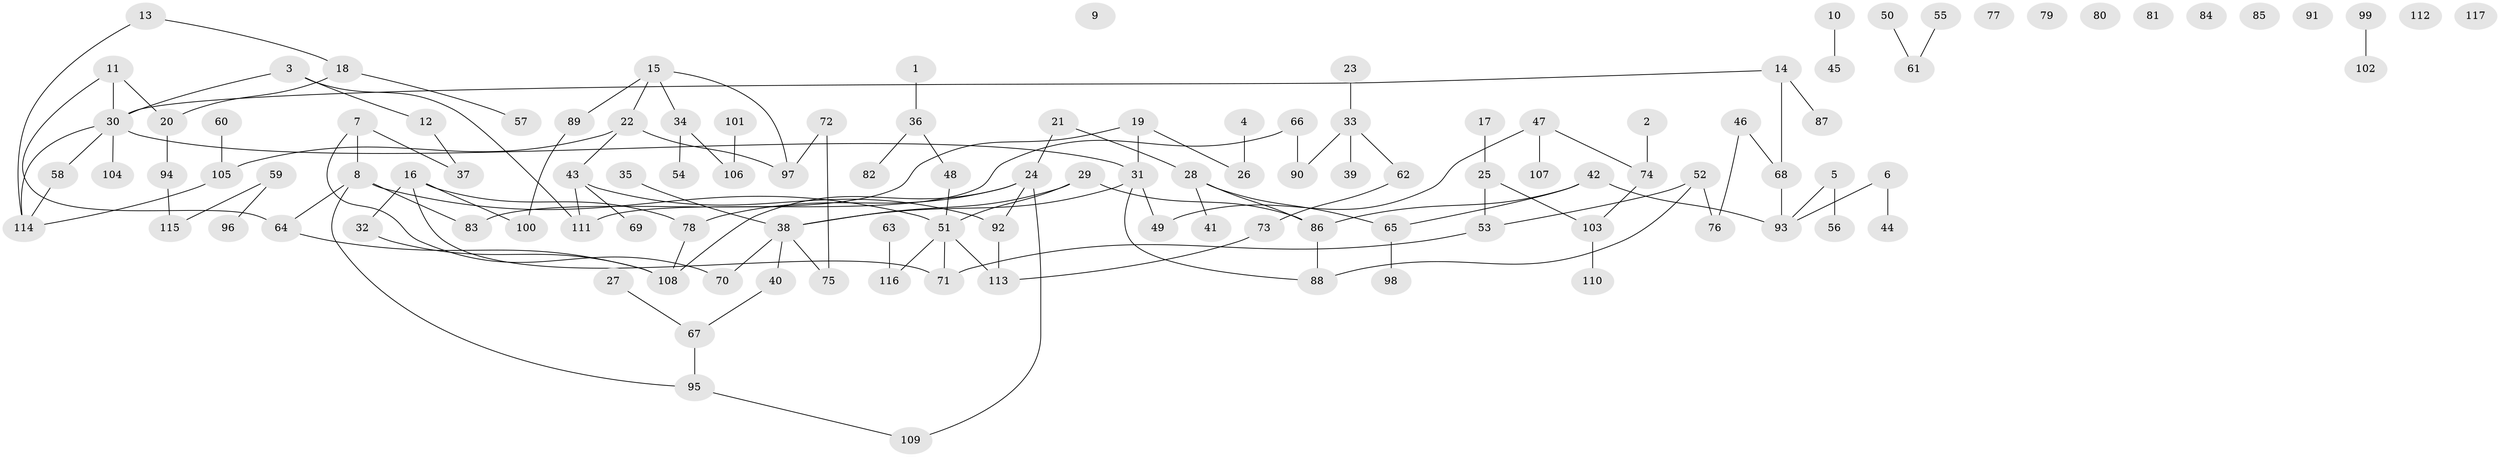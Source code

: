 // Generated by graph-tools (version 1.1) at 2025/49/03/09/25 03:49:11]
// undirected, 117 vertices, 128 edges
graph export_dot {
graph [start="1"]
  node [color=gray90,style=filled];
  1;
  2;
  3;
  4;
  5;
  6;
  7;
  8;
  9;
  10;
  11;
  12;
  13;
  14;
  15;
  16;
  17;
  18;
  19;
  20;
  21;
  22;
  23;
  24;
  25;
  26;
  27;
  28;
  29;
  30;
  31;
  32;
  33;
  34;
  35;
  36;
  37;
  38;
  39;
  40;
  41;
  42;
  43;
  44;
  45;
  46;
  47;
  48;
  49;
  50;
  51;
  52;
  53;
  54;
  55;
  56;
  57;
  58;
  59;
  60;
  61;
  62;
  63;
  64;
  65;
  66;
  67;
  68;
  69;
  70;
  71;
  72;
  73;
  74;
  75;
  76;
  77;
  78;
  79;
  80;
  81;
  82;
  83;
  84;
  85;
  86;
  87;
  88;
  89;
  90;
  91;
  92;
  93;
  94;
  95;
  96;
  97;
  98;
  99;
  100;
  101;
  102;
  103;
  104;
  105;
  106;
  107;
  108;
  109;
  110;
  111;
  112;
  113;
  114;
  115;
  116;
  117;
  1 -- 36;
  2 -- 74;
  3 -- 12;
  3 -- 30;
  3 -- 111;
  4 -- 26;
  5 -- 56;
  5 -- 93;
  6 -- 44;
  6 -- 93;
  7 -- 8;
  7 -- 37;
  7 -- 70;
  8 -- 51;
  8 -- 64;
  8 -- 83;
  8 -- 95;
  10 -- 45;
  11 -- 20;
  11 -- 30;
  11 -- 64;
  12 -- 37;
  13 -- 18;
  13 -- 114;
  14 -- 30;
  14 -- 68;
  14 -- 87;
  15 -- 22;
  15 -- 34;
  15 -- 89;
  15 -- 97;
  16 -- 32;
  16 -- 71;
  16 -- 78;
  16 -- 100;
  17 -- 25;
  18 -- 20;
  18 -- 57;
  19 -- 26;
  19 -- 31;
  19 -- 83;
  20 -- 94;
  21 -- 24;
  21 -- 28;
  22 -- 43;
  22 -- 97;
  22 -- 105;
  23 -- 33;
  24 -- 78;
  24 -- 92;
  24 -- 108;
  24 -- 109;
  25 -- 53;
  25 -- 103;
  27 -- 67;
  28 -- 41;
  28 -- 65;
  28 -- 86;
  29 -- 38;
  29 -- 51;
  29 -- 86;
  30 -- 31;
  30 -- 58;
  30 -- 104;
  30 -- 114;
  31 -- 38;
  31 -- 49;
  31 -- 88;
  32 -- 108;
  33 -- 39;
  33 -- 62;
  33 -- 90;
  34 -- 54;
  34 -- 106;
  35 -- 38;
  36 -- 48;
  36 -- 82;
  38 -- 40;
  38 -- 70;
  38 -- 75;
  40 -- 67;
  42 -- 65;
  42 -- 86;
  42 -- 93;
  43 -- 69;
  43 -- 92;
  43 -- 111;
  46 -- 68;
  46 -- 76;
  47 -- 49;
  47 -- 74;
  47 -- 107;
  48 -- 51;
  50 -- 61;
  51 -- 71;
  51 -- 113;
  51 -- 116;
  52 -- 53;
  52 -- 76;
  52 -- 88;
  53 -- 71;
  55 -- 61;
  58 -- 114;
  59 -- 96;
  59 -- 115;
  60 -- 105;
  62 -- 73;
  63 -- 116;
  64 -- 108;
  65 -- 98;
  66 -- 90;
  66 -- 111;
  67 -- 95;
  68 -- 93;
  72 -- 75;
  72 -- 97;
  73 -- 113;
  74 -- 103;
  78 -- 108;
  86 -- 88;
  89 -- 100;
  92 -- 113;
  94 -- 115;
  95 -- 109;
  99 -- 102;
  101 -- 106;
  103 -- 110;
  105 -- 114;
}
